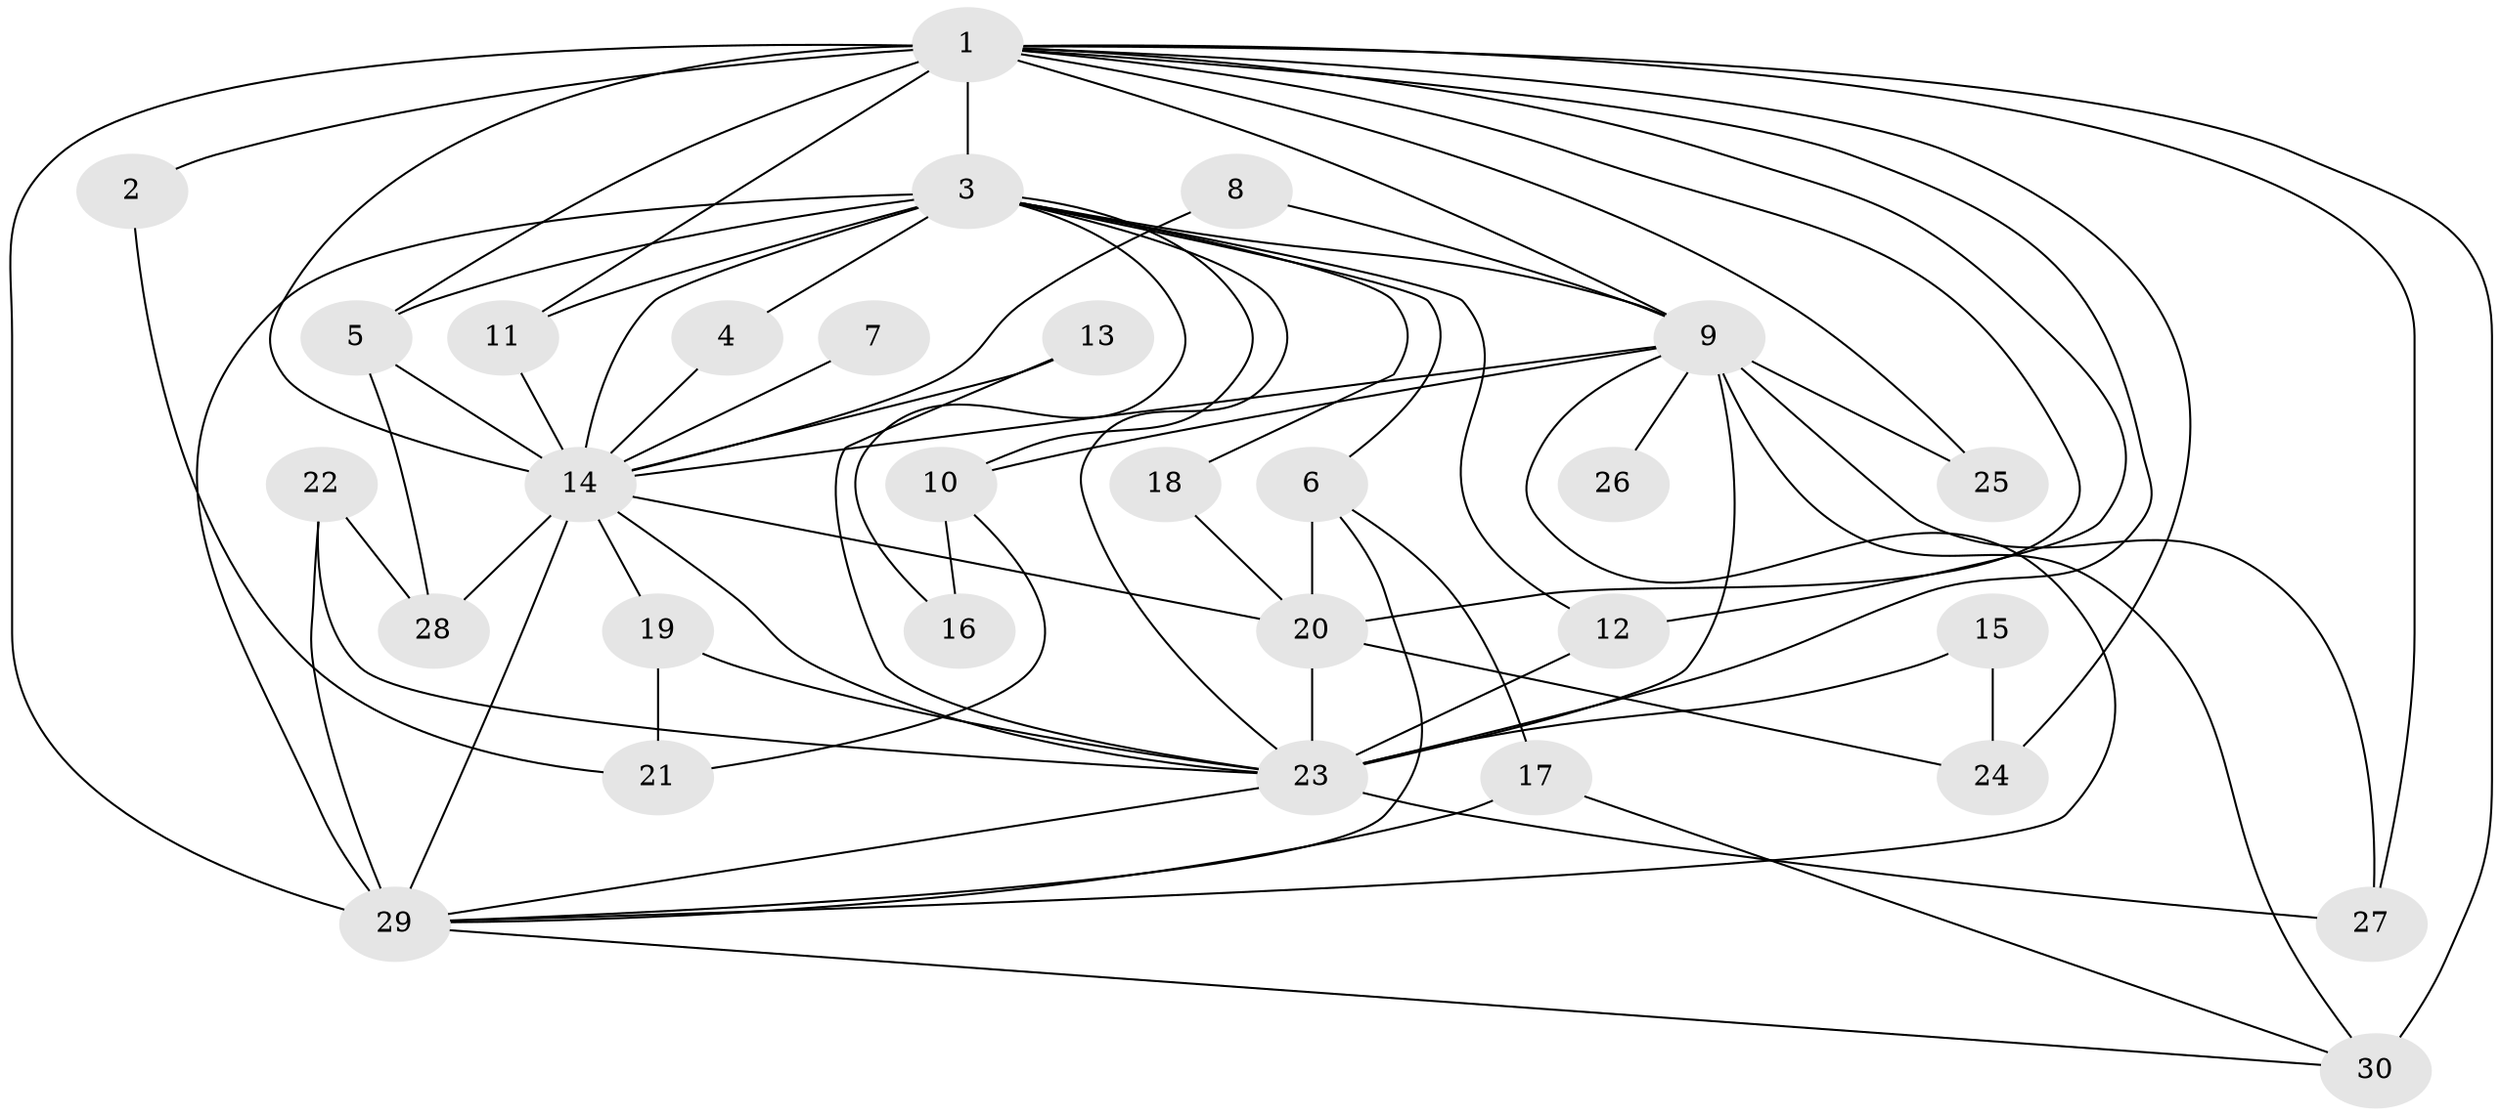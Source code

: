 // original degree distribution, {11: 0.016666666666666666, 20: 0.05, 14: 0.016666666666666666, 17: 0.016666666666666666, 10: 0.016666666666666666, 15: 0.016666666666666666, 16: 0.03333333333333333, 3: 0.21666666666666667, 2: 0.5, 5: 0.016666666666666666, 4: 0.08333333333333333, 7: 0.016666666666666666}
// Generated by graph-tools (version 1.1) at 2025/01/03/09/25 03:01:25]
// undirected, 30 vertices, 70 edges
graph export_dot {
graph [start="1"]
  node [color=gray90,style=filled];
  1;
  2;
  3;
  4;
  5;
  6;
  7;
  8;
  9;
  10;
  11;
  12;
  13;
  14;
  15;
  16;
  17;
  18;
  19;
  20;
  21;
  22;
  23;
  24;
  25;
  26;
  27;
  28;
  29;
  30;
  1 -- 2 [weight=2.0];
  1 -- 3 [weight=5.0];
  1 -- 5 [weight=1.0];
  1 -- 9 [weight=5.0];
  1 -- 11 [weight=1.0];
  1 -- 12 [weight=1.0];
  1 -- 14 [weight=8.0];
  1 -- 20 [weight=1.0];
  1 -- 23 [weight=4.0];
  1 -- 24 [weight=1.0];
  1 -- 25 [weight=1.0];
  1 -- 27 [weight=1.0];
  1 -- 29 [weight=5.0];
  1 -- 30 [weight=3.0];
  2 -- 21 [weight=1.0];
  3 -- 4 [weight=1.0];
  3 -- 5 [weight=1.0];
  3 -- 6 [weight=1.0];
  3 -- 9 [weight=1.0];
  3 -- 10 [weight=1.0];
  3 -- 11 [weight=1.0];
  3 -- 12 [weight=1.0];
  3 -- 14 [weight=2.0];
  3 -- 16 [weight=1.0];
  3 -- 18 [weight=1.0];
  3 -- 23 [weight=1.0];
  3 -- 29 [weight=2.0];
  4 -- 14 [weight=2.0];
  5 -- 14 [weight=1.0];
  5 -- 28 [weight=1.0];
  6 -- 17 [weight=1.0];
  6 -- 20 [weight=1.0];
  6 -- 29 [weight=1.0];
  7 -- 14 [weight=2.0];
  8 -- 9 [weight=1.0];
  8 -- 14 [weight=1.0];
  9 -- 10 [weight=1.0];
  9 -- 14 [weight=2.0];
  9 -- 23 [weight=3.0];
  9 -- 25 [weight=1.0];
  9 -- 26 [weight=1.0];
  9 -- 27 [weight=1.0];
  9 -- 29 [weight=1.0];
  9 -- 30 [weight=1.0];
  10 -- 16 [weight=1.0];
  10 -- 21 [weight=1.0];
  11 -- 14 [weight=1.0];
  12 -- 23 [weight=2.0];
  13 -- 14 [weight=1.0];
  13 -- 23 [weight=1.0];
  14 -- 19 [weight=1.0];
  14 -- 20 [weight=1.0];
  14 -- 23 [weight=2.0];
  14 -- 28 [weight=1.0];
  14 -- 29 [weight=3.0];
  15 -- 23 [weight=1.0];
  15 -- 24 [weight=1.0];
  17 -- 29 [weight=1.0];
  17 -- 30 [weight=1.0];
  18 -- 20 [weight=1.0];
  19 -- 21 [weight=1.0];
  19 -- 23 [weight=1.0];
  20 -- 23 [weight=1.0];
  20 -- 24 [weight=1.0];
  22 -- 23 [weight=1.0];
  22 -- 28 [weight=1.0];
  22 -- 29 [weight=1.0];
  23 -- 27 [weight=2.0];
  23 -- 29 [weight=1.0];
  29 -- 30 [weight=1.0];
}
